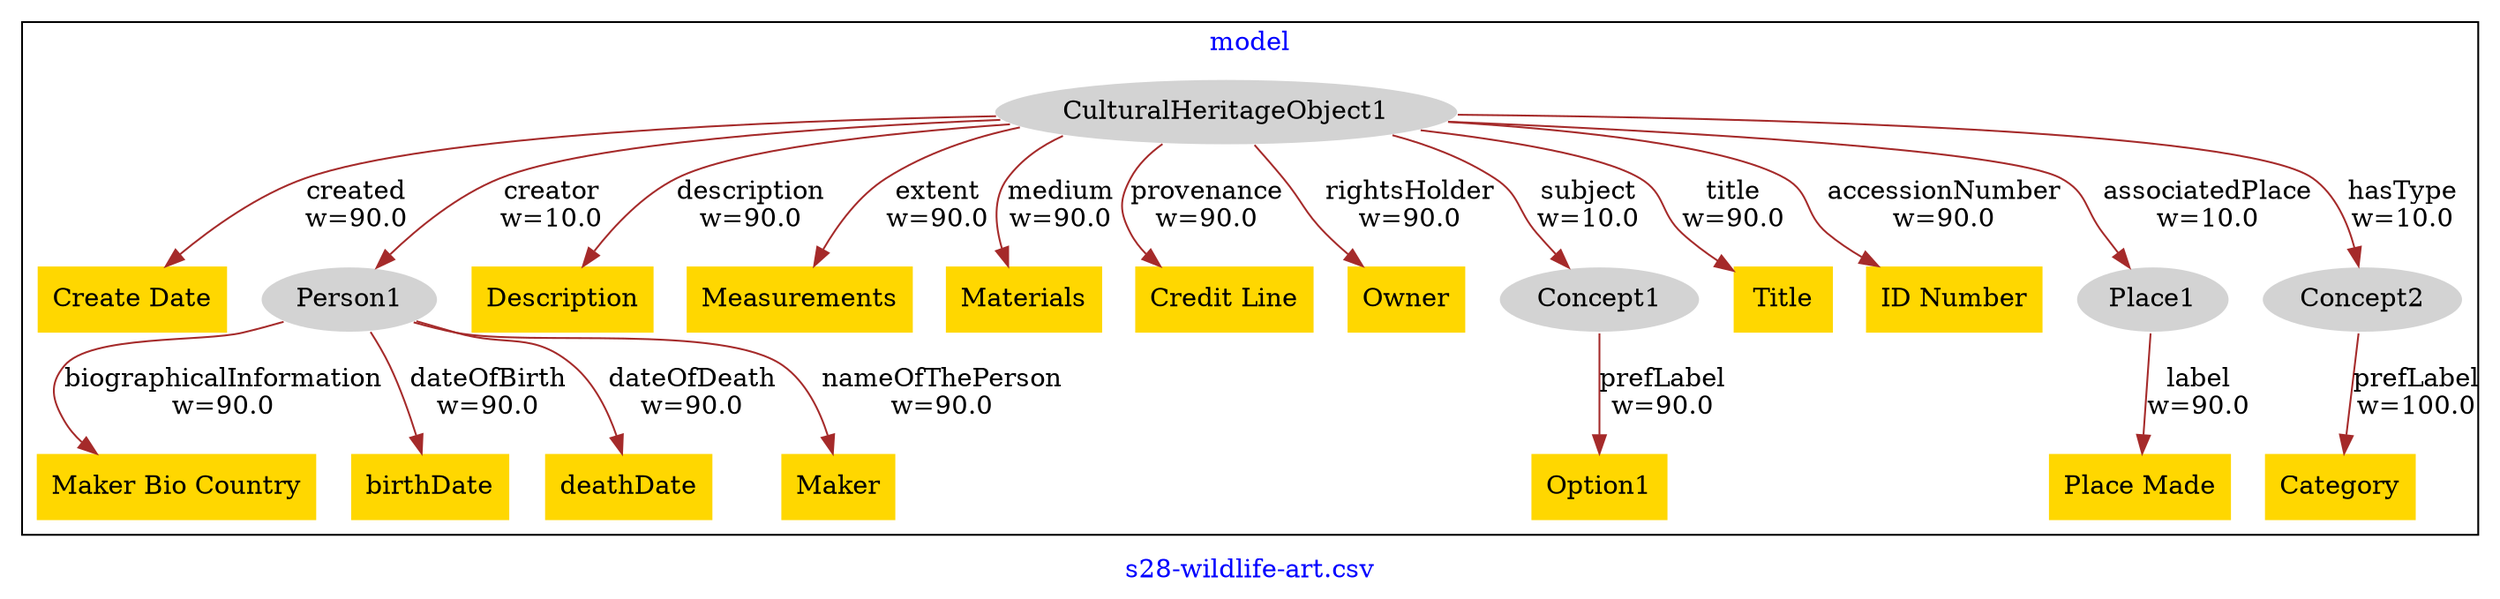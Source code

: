 digraph n0 {
fontcolor="blue"
remincross="true"
label="s28-wildlife-art.csv"
subgraph cluster {
label="model"
n2[style="filled",color="white",fillcolor="lightgray",label="CulturalHeritageObject1\n"];
n3[shape="plaintext",style="filled",fillcolor="gold",label="Create Date\n"];
n4[style="filled",color="white",fillcolor="lightgray",label="Person1\n"];
n5[shape="plaintext",style="filled",fillcolor="gold",label="Description\n"];
n6[shape="plaintext",style="filled",fillcolor="gold",label="Measurements\n"];
n7[shape="plaintext",style="filled",fillcolor="gold",label="Materials\n"];
n8[shape="plaintext",style="filled",fillcolor="gold",label="Credit Line\n"];
n9[shape="plaintext",style="filled",fillcolor="gold",label="Owner\n"];
n10[style="filled",color="white",fillcolor="lightgray",label="Concept1\n"];
n11[shape="plaintext",style="filled",fillcolor="gold",label="Title\n"];
n12[shape="plaintext",style="filled",fillcolor="gold",label="ID Number\n"];
n13[style="filled",color="white",fillcolor="lightgray",label="Place1\n"];
n14[style="filled",color="white",fillcolor="lightgray",label="Concept2\n"];
n15[shape="plaintext",style="filled",fillcolor="gold",label="Maker Bio Country\n"];
n16[shape="plaintext",style="filled",fillcolor="gold",label="birthDate\n"];
n17[shape="plaintext",style="filled",fillcolor="gold",label="deathDate\n"];
n18[shape="plaintext",style="filled",fillcolor="gold",label="Maker\n"];
n19[shape="plaintext",style="filled",fillcolor="gold",label="Place Made\n"];
n20[shape="plaintext",style="filled",fillcolor="gold",label="Option1\n"];
n21[shape="plaintext",style="filled",fillcolor="gold",label="Category\n"];
}
n2 -> n3[color="brown",fontcolor="black",label="created\nw=90.0"]
n2 -> n4[color="brown",fontcolor="black",label="creator\nw=10.0"]
n2 -> n5[color="brown",fontcolor="black",label="description\nw=90.0"]
n2 -> n6[color="brown",fontcolor="black",label="extent\nw=90.0"]
n2 -> n7[color="brown",fontcolor="black",label="medium\nw=90.0"]
n2 -> n8[color="brown",fontcolor="black",label="provenance\nw=90.0"]
n2 -> n9[color="brown",fontcolor="black",label="rightsHolder\nw=90.0"]
n2 -> n10[color="brown",fontcolor="black",label="subject\nw=10.0"]
n2 -> n11[color="brown",fontcolor="black",label="title\nw=90.0"]
n2 -> n12[color="brown",fontcolor="black",label="accessionNumber\nw=90.0"]
n2 -> n13[color="brown",fontcolor="black",label="associatedPlace\nw=10.0"]
n2 -> n14[color="brown",fontcolor="black",label="hasType\nw=10.0"]
n4 -> n15[color="brown",fontcolor="black",label="biographicalInformation\nw=90.0"]
n4 -> n16[color="brown",fontcolor="black",label="dateOfBirth\nw=90.0"]
n4 -> n17[color="brown",fontcolor="black",label="dateOfDeath\nw=90.0"]
n4 -> n18[color="brown",fontcolor="black",label="nameOfThePerson\nw=90.0"]
n13 -> n19[color="brown",fontcolor="black",label="label\nw=90.0"]
n10 -> n20[color="brown",fontcolor="black",label="prefLabel\nw=90.0"]
n14 -> n21[color="brown",fontcolor="black",label="prefLabel\nw=100.0"]
}
